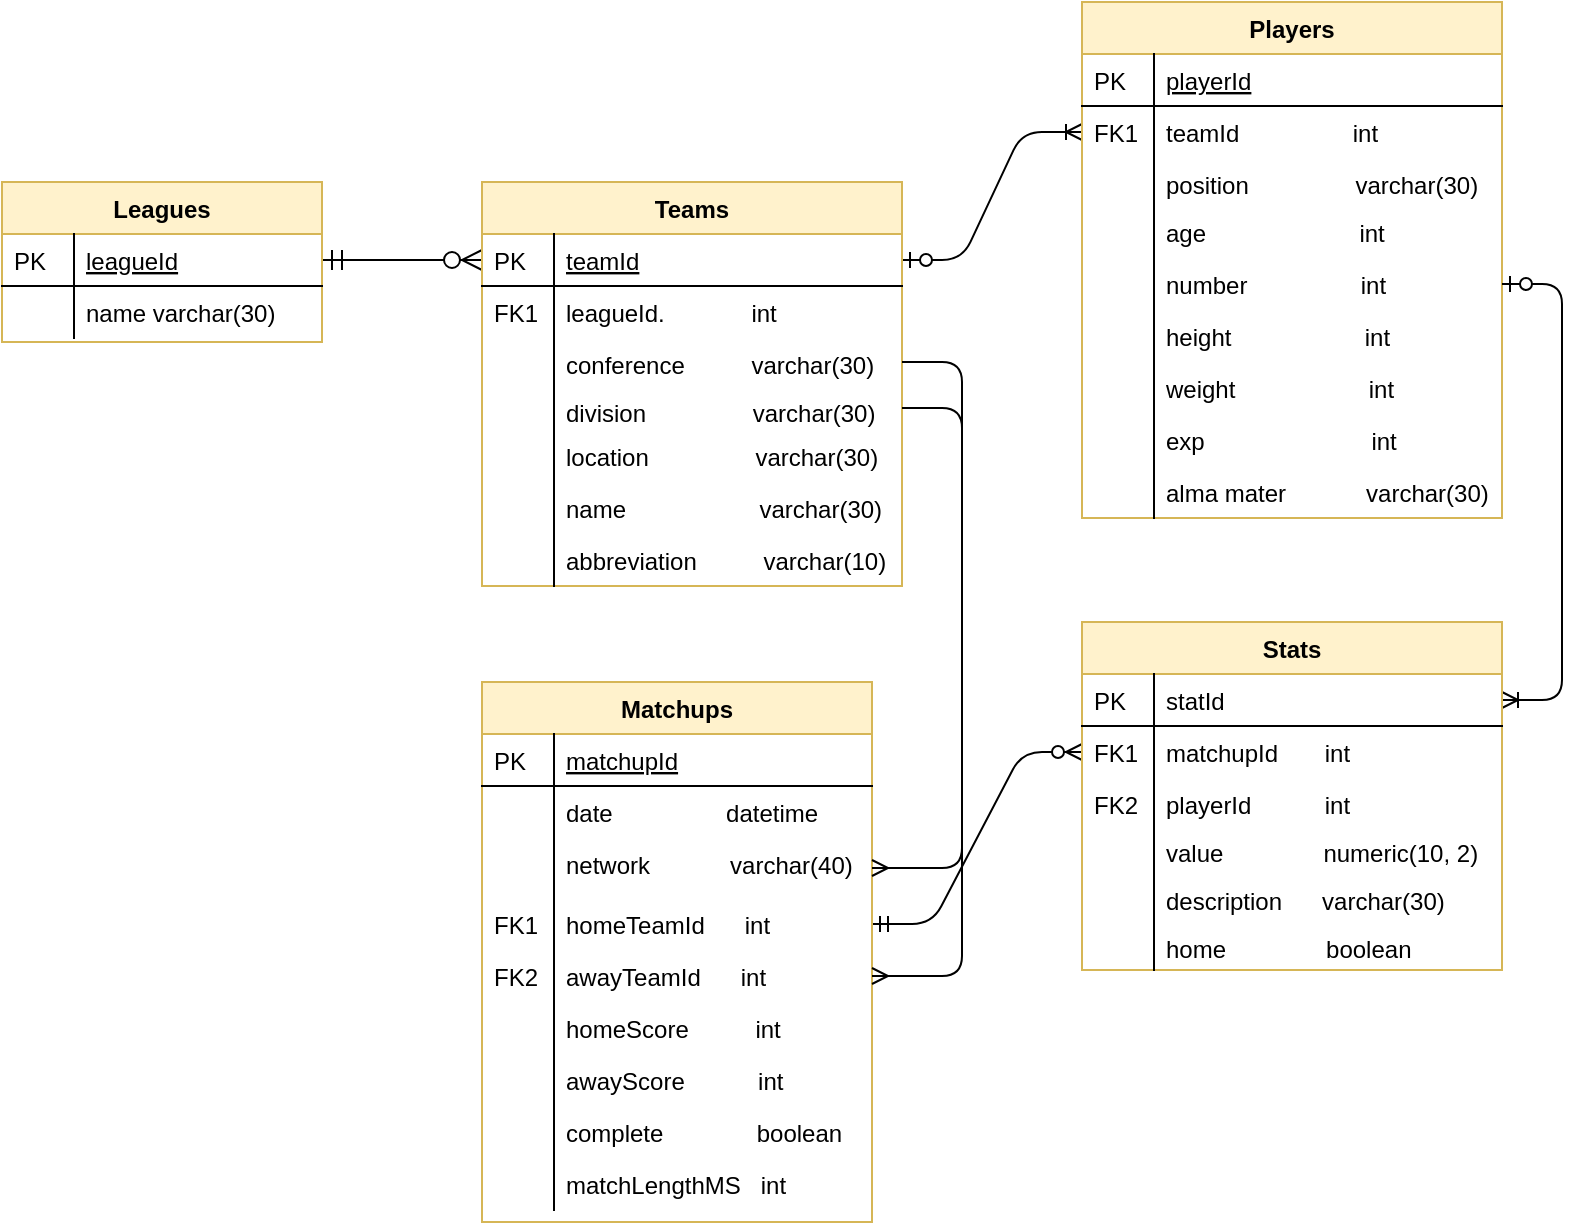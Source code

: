 <mxfile version="13.1.14" type="device"><diagram id="C5RBs43oDa-KdzZeNtuy" name="nfl_schedule"><mxGraphModel dx="1072" dy="464" grid="1" gridSize="10" guides="1" tooltips="1" connect="1" arrows="1" fold="1" page="1" pageScale="1" pageWidth="827" pageHeight="1169" math="0" shadow="0"><root><mxCell id="WIyWlLk6GJQsqaUBKTNV-0"/><mxCell id="WIyWlLk6GJQsqaUBKTNV-1" parent="WIyWlLk6GJQsqaUBKTNV-0"/><mxCell id="zkfFHV4jXpPFQw0GAbJ--63" value="" style="edgeStyle=orthogonalEdgeStyle;endArrow=ERzeroToMany;startArrow=ERmandOne;shadow=0;strokeWidth=1;endSize=8;startSize=8;" parent="WIyWlLk6GJQsqaUBKTNV-1" source="zkfFHV4jXpPFQw0GAbJ--52" target="zkfFHV4jXpPFQw0GAbJ--57" edge="1"><mxGeometry width="100" height="100" relative="1" as="geometry"><mxPoint x="310" y="390" as="sourcePoint"/><mxPoint x="410" y="290" as="targetPoint"/></mxGeometry></mxCell><mxCell id="zkfFHV4jXpPFQw0GAbJ--51" value="Leagues" style="swimlane;fontStyle=1;childLayout=stackLayout;horizontal=1;startSize=26;horizontalStack=0;resizeParent=1;resizeLast=0;collapsible=1;marginBottom=0;rounded=0;shadow=0;strokeWidth=1;fillColor=#fff2cc;strokeColor=#d6b656;" parent="WIyWlLk6GJQsqaUBKTNV-1" vertex="1"><mxGeometry x="30" y="120" width="160" height="80" as="geometry"><mxRectangle x="20" y="80" width="160" height="26" as="alternateBounds"/></mxGeometry></mxCell><mxCell id="zkfFHV4jXpPFQw0GAbJ--52" value="leagueId" style="shape=partialRectangle;top=0;left=0;right=0;bottom=1;align=left;verticalAlign=top;fillColor=none;spacingLeft=40;spacingRight=4;overflow=hidden;rotatable=0;points=[[0,0.5],[1,0.5]];portConstraint=eastwest;dropTarget=0;rounded=0;shadow=0;strokeWidth=1;fontStyle=4" parent="zkfFHV4jXpPFQw0GAbJ--51" vertex="1"><mxGeometry y="26" width="160" height="26" as="geometry"/></mxCell><mxCell id="zkfFHV4jXpPFQw0GAbJ--53" value="PK" style="shape=partialRectangle;top=0;left=0;bottom=0;fillColor=none;align=left;verticalAlign=top;spacingLeft=4;spacingRight=4;overflow=hidden;rotatable=0;points=[];portConstraint=eastwest;part=1;" parent="zkfFHV4jXpPFQw0GAbJ--52" vertex="1" connectable="0"><mxGeometry width="36" height="26" as="geometry"/></mxCell><mxCell id="zkfFHV4jXpPFQw0GAbJ--54" value="name varchar(30)" style="shape=partialRectangle;top=0;left=0;right=0;bottom=0;align=left;verticalAlign=top;fillColor=none;spacingLeft=40;spacingRight=4;overflow=hidden;rotatable=0;points=[[0,0.5],[1,0.5]];portConstraint=eastwest;dropTarget=0;rounded=0;shadow=0;strokeWidth=1;" parent="zkfFHV4jXpPFQw0GAbJ--51" vertex="1"><mxGeometry y="52" width="160" height="26" as="geometry"/></mxCell><mxCell id="zkfFHV4jXpPFQw0GAbJ--55" value="" style="shape=partialRectangle;top=0;left=0;bottom=0;fillColor=none;align=left;verticalAlign=top;spacingLeft=4;spacingRight=4;overflow=hidden;rotatable=0;points=[];portConstraint=eastwest;part=1;" parent="zkfFHV4jXpPFQw0GAbJ--54" vertex="1" connectable="0"><mxGeometry width="36" height="26" as="geometry"/></mxCell><mxCell id="HnBGtJcy-gbGyfv7ZcgA-62" value="" style="edgeStyle=entityRelationEdgeStyle;fontSize=12;html=1;endArrow=ERoneToMany;startArrow=ERzeroToOne;entryX=0;entryY=0.5;entryDx=0;entryDy=0;exitX=1;exitY=0.5;exitDx=0;exitDy=0;" parent="WIyWlLk6GJQsqaUBKTNV-1" source="zkfFHV4jXpPFQw0GAbJ--57" target="HnBGtJcy-gbGyfv7ZcgA-21" edge="1"><mxGeometry width="100" height="100" relative="1" as="geometry"><mxPoint x="510" y="130" as="sourcePoint"/><mxPoint x="610" y="30" as="targetPoint"/></mxGeometry></mxCell><mxCell id="HnBGtJcy-gbGyfv7ZcgA-90" value="" style="edgeStyle=entityRelationEdgeStyle;fontSize=12;html=1;endArrow=ERzeroToMany;startArrow=ERmandOne;entryX=0;entryY=0.5;entryDx=0;entryDy=0;" parent="WIyWlLk6GJQsqaUBKTNV-1" source="HnBGtJcy-gbGyfv7ZcgA-31" target="HnBGtJcy-gbGyfv7ZcgA-78" edge="1"><mxGeometry width="100" height="100" relative="1" as="geometry"><mxPoint x="501.5" y="510" as="sourcePoint"/><mxPoint x="590" y="410" as="targetPoint"/></mxGeometry></mxCell><mxCell id="HnBGtJcy-gbGyfv7ZcgA-18" value="Players" style="swimlane;fontStyle=1;childLayout=stackLayout;horizontal=1;startSize=26;horizontalStack=0;resizeParent=1;resizeLast=0;collapsible=1;marginBottom=0;rounded=0;shadow=0;strokeWidth=1;fillColor=#fff2cc;strokeColor=#d6b656;" parent="WIyWlLk6GJQsqaUBKTNV-1" vertex="1"><mxGeometry x="570" y="30" width="210" height="258" as="geometry"><mxRectangle x="260" y="80" width="160" height="26" as="alternateBounds"/></mxGeometry></mxCell><mxCell id="HnBGtJcy-gbGyfv7ZcgA-19" value="playerId" style="shape=partialRectangle;top=0;left=0;right=0;bottom=1;align=left;verticalAlign=top;fillColor=none;spacingLeft=40;spacingRight=4;overflow=hidden;rotatable=0;points=[[0,0.5],[1,0.5]];portConstraint=eastwest;dropTarget=0;rounded=0;shadow=0;strokeWidth=1;fontStyle=4" parent="HnBGtJcy-gbGyfv7ZcgA-18" vertex="1"><mxGeometry y="26" width="210" height="26" as="geometry"/></mxCell><mxCell id="HnBGtJcy-gbGyfv7ZcgA-20" value="PK" style="shape=partialRectangle;top=0;left=0;bottom=0;fillColor=none;align=left;verticalAlign=top;spacingLeft=4;spacingRight=4;overflow=hidden;rotatable=0;points=[];portConstraint=eastwest;part=1;" parent="HnBGtJcy-gbGyfv7ZcgA-19" vertex="1" connectable="0"><mxGeometry width="36" height="26" as="geometry"/></mxCell><mxCell id="HnBGtJcy-gbGyfv7ZcgA-21" value="teamId                 int" style="shape=partialRectangle;top=0;left=0;right=0;bottom=0;align=left;verticalAlign=top;fillColor=none;spacingLeft=40;spacingRight=4;overflow=hidden;rotatable=0;points=[[0,0.5],[1,0.5]];portConstraint=eastwest;dropTarget=0;rounded=0;shadow=0;strokeWidth=1;" parent="HnBGtJcy-gbGyfv7ZcgA-18" vertex="1"><mxGeometry y="52" width="210" height="26" as="geometry"/></mxCell><mxCell id="HnBGtJcy-gbGyfv7ZcgA-22" value="FK1" style="shape=partialRectangle;top=0;left=0;bottom=0;fillColor=none;align=left;verticalAlign=top;spacingLeft=4;spacingRight=4;overflow=hidden;rotatable=0;points=[];portConstraint=eastwest;part=1;" parent="HnBGtJcy-gbGyfv7ZcgA-21" vertex="1" connectable="0"><mxGeometry width="36" height="26" as="geometry"/></mxCell><mxCell id="HnBGtJcy-gbGyfv7ZcgA-23" value="position                varchar(30)" style="shape=partialRectangle;top=0;left=0;right=0;bottom=0;align=left;verticalAlign=top;fillColor=none;spacingLeft=40;spacingRight=4;overflow=hidden;rotatable=0;points=[[0,0.5],[1,0.5]];portConstraint=eastwest;dropTarget=0;rounded=0;shadow=0;strokeWidth=1;" parent="HnBGtJcy-gbGyfv7ZcgA-18" vertex="1"><mxGeometry y="78" width="210" height="24" as="geometry"/></mxCell><mxCell id="HnBGtJcy-gbGyfv7ZcgA-24" value="" style="shape=partialRectangle;top=0;left=0;bottom=0;fillColor=none;align=left;verticalAlign=top;spacingLeft=4;spacingRight=4;overflow=hidden;rotatable=0;points=[];portConstraint=eastwest;part=1;" parent="HnBGtJcy-gbGyfv7ZcgA-23" vertex="1" connectable="0"><mxGeometry width="36" height="24" as="geometry"/></mxCell><mxCell id="HnBGtJcy-gbGyfv7ZcgA-25" value="age                       int" style="shape=partialRectangle;top=0;left=0;right=0;bottom=0;align=left;verticalAlign=top;fillColor=none;spacingLeft=40;spacingRight=4;overflow=hidden;rotatable=0;points=[[0,0.5],[1,0.5]];portConstraint=eastwest;dropTarget=0;rounded=0;shadow=0;strokeWidth=1;" parent="HnBGtJcy-gbGyfv7ZcgA-18" vertex="1"><mxGeometry y="102" width="210" height="26" as="geometry"/></mxCell><mxCell id="HnBGtJcy-gbGyfv7ZcgA-26" value="" style="shape=partialRectangle;top=0;left=0;bottom=0;fillColor=none;align=left;verticalAlign=top;spacingLeft=4;spacingRight=4;overflow=hidden;rotatable=0;points=[];portConstraint=eastwest;part=1;" parent="HnBGtJcy-gbGyfv7ZcgA-25" vertex="1" connectable="0"><mxGeometry width="36" height="26" as="geometry"/></mxCell><mxCell id="HnBGtJcy-gbGyfv7ZcgA-27" value="number                 int" style="shape=partialRectangle;top=0;left=0;right=0;bottom=0;align=left;verticalAlign=top;fillColor=none;spacingLeft=40;spacingRight=4;overflow=hidden;rotatable=0;points=[[0,0.5],[1,0.5]];portConstraint=eastwest;dropTarget=0;rounded=0;shadow=0;strokeWidth=1;" parent="HnBGtJcy-gbGyfv7ZcgA-18" vertex="1"><mxGeometry y="128" width="210" height="26" as="geometry"/></mxCell><mxCell id="HnBGtJcy-gbGyfv7ZcgA-28" value="" style="shape=partialRectangle;top=0;left=0;bottom=0;fillColor=none;align=left;verticalAlign=top;spacingLeft=4;spacingRight=4;overflow=hidden;rotatable=0;points=[];portConstraint=eastwest;part=1;" parent="HnBGtJcy-gbGyfv7ZcgA-27" vertex="1" connectable="0"><mxGeometry width="36" height="26" as="geometry"/></mxCell><mxCell id="HnBGtJcy-gbGyfv7ZcgA-112" value="height                    int" style="shape=partialRectangle;top=0;left=0;right=0;bottom=0;align=left;verticalAlign=top;fillColor=none;spacingLeft=40;spacingRight=4;overflow=hidden;rotatable=0;points=[[0,0.5],[1,0.5]];portConstraint=eastwest;dropTarget=0;rounded=0;shadow=0;strokeWidth=1;" parent="HnBGtJcy-gbGyfv7ZcgA-18" vertex="1"><mxGeometry y="154" width="210" height="26" as="geometry"/></mxCell><mxCell id="HnBGtJcy-gbGyfv7ZcgA-113" value="" style="shape=partialRectangle;top=0;left=0;bottom=0;fillColor=none;align=left;verticalAlign=top;spacingLeft=4;spacingRight=4;overflow=hidden;rotatable=0;points=[];portConstraint=eastwest;part=1;" parent="HnBGtJcy-gbGyfv7ZcgA-112" vertex="1" connectable="0"><mxGeometry width="36" height="26" as="geometry"/></mxCell><mxCell id="HnBGtJcy-gbGyfv7ZcgA-114" value="weight                    int" style="shape=partialRectangle;top=0;left=0;right=0;bottom=0;align=left;verticalAlign=top;fillColor=none;spacingLeft=40;spacingRight=4;overflow=hidden;rotatable=0;points=[[0,0.5],[1,0.5]];portConstraint=eastwest;dropTarget=0;rounded=0;shadow=0;strokeWidth=1;" parent="HnBGtJcy-gbGyfv7ZcgA-18" vertex="1"><mxGeometry y="180" width="210" height="26" as="geometry"/></mxCell><mxCell id="HnBGtJcy-gbGyfv7ZcgA-115" value="" style="shape=partialRectangle;top=0;left=0;bottom=0;fillColor=none;align=left;verticalAlign=top;spacingLeft=4;spacingRight=4;overflow=hidden;rotatable=0;points=[];portConstraint=eastwest;part=1;" parent="HnBGtJcy-gbGyfv7ZcgA-114" vertex="1" connectable="0"><mxGeometry width="36" height="26" as="geometry"/></mxCell><mxCell id="HnBGtJcy-gbGyfv7ZcgA-116" value="exp                         int" style="shape=partialRectangle;top=0;left=0;right=0;bottom=0;align=left;verticalAlign=top;fillColor=none;spacingLeft=40;spacingRight=4;overflow=hidden;rotatable=0;points=[[0,0.5],[1,0.5]];portConstraint=eastwest;dropTarget=0;rounded=0;shadow=0;strokeWidth=1;" parent="HnBGtJcy-gbGyfv7ZcgA-18" vertex="1"><mxGeometry y="206" width="210" height="26" as="geometry"/></mxCell><mxCell id="HnBGtJcy-gbGyfv7ZcgA-117" value="" style="shape=partialRectangle;top=0;left=0;bottom=0;fillColor=none;align=left;verticalAlign=top;spacingLeft=4;spacingRight=4;overflow=hidden;rotatable=0;points=[];portConstraint=eastwest;part=1;" parent="HnBGtJcy-gbGyfv7ZcgA-116" vertex="1" connectable="0"><mxGeometry width="36" height="26" as="geometry"/></mxCell><mxCell id="HnBGtJcy-gbGyfv7ZcgA-118" value="alma mater            varchar(30)" style="shape=partialRectangle;top=0;left=0;right=0;bottom=0;align=left;verticalAlign=top;fillColor=none;spacingLeft=40;spacingRight=4;overflow=hidden;rotatable=0;points=[[0,0.5],[1,0.5]];portConstraint=eastwest;dropTarget=0;rounded=0;shadow=0;strokeWidth=1;" parent="HnBGtJcy-gbGyfv7ZcgA-18" vertex="1"><mxGeometry y="232" width="210" height="26" as="geometry"/></mxCell><mxCell id="HnBGtJcy-gbGyfv7ZcgA-119" value="" style="shape=partialRectangle;top=0;left=0;bottom=0;fillColor=none;align=left;verticalAlign=top;spacingLeft=4;spacingRight=4;overflow=hidden;rotatable=0;points=[];portConstraint=eastwest;part=1;" parent="HnBGtJcy-gbGyfv7ZcgA-118" vertex="1" connectable="0"><mxGeometry width="36" height="26" as="geometry"/></mxCell><mxCell id="HnBGtJcy-gbGyfv7ZcgA-99" value="" style="edgeStyle=entityRelationEdgeStyle;fontSize=12;html=1;endArrow=ERoneToMany;startArrow=ERzeroToOne;" parent="WIyWlLk6GJQsqaUBKTNV-1" source="HnBGtJcy-gbGyfv7ZcgA-27" target="HnBGtJcy-gbGyfv7ZcgA-76" edge="1"><mxGeometry width="100" height="100" relative="1" as="geometry"><mxPoint x="800" y="170" as="sourcePoint"/><mxPoint x="900" y="70" as="targetPoint"/></mxGeometry></mxCell><mxCell id="zkfFHV4jXpPFQw0GAbJ--56" value="Teams" style="swimlane;fontStyle=1;childLayout=stackLayout;horizontal=1;startSize=26;horizontalStack=0;resizeParent=1;resizeLast=0;collapsible=1;marginBottom=0;rounded=0;shadow=0;strokeWidth=1;fillColor=#fff2cc;strokeColor=#d6b656;" parent="WIyWlLk6GJQsqaUBKTNV-1" vertex="1"><mxGeometry x="270" y="120" width="210" height="202" as="geometry"><mxRectangle x="260" y="80" width="160" height="26" as="alternateBounds"/></mxGeometry></mxCell><mxCell id="zkfFHV4jXpPFQw0GAbJ--57" value="teamId" style="shape=partialRectangle;top=0;left=0;right=0;bottom=1;align=left;verticalAlign=top;fillColor=none;spacingLeft=40;spacingRight=4;overflow=hidden;rotatable=0;points=[[0,0.5],[1,0.5]];portConstraint=eastwest;dropTarget=0;rounded=0;shadow=0;strokeWidth=1;fontStyle=4" parent="zkfFHV4jXpPFQw0GAbJ--56" vertex="1"><mxGeometry y="26" width="210" height="26" as="geometry"/></mxCell><mxCell id="zkfFHV4jXpPFQw0GAbJ--58" value="PK" style="shape=partialRectangle;top=0;left=0;bottom=0;fillColor=none;align=left;verticalAlign=top;spacingLeft=4;spacingRight=4;overflow=hidden;rotatable=0;points=[];portConstraint=eastwest;part=1;" parent="zkfFHV4jXpPFQw0GAbJ--57" vertex="1" connectable="0"><mxGeometry width="36" height="26" as="geometry"/></mxCell><mxCell id="zkfFHV4jXpPFQw0GAbJ--59" value="leagueId.             int" style="shape=partialRectangle;top=0;left=0;right=0;bottom=0;align=left;verticalAlign=top;fillColor=none;spacingLeft=40;spacingRight=4;overflow=hidden;rotatable=0;points=[[0,0.5],[1,0.5]];portConstraint=eastwest;dropTarget=0;rounded=0;shadow=0;strokeWidth=1;" parent="zkfFHV4jXpPFQw0GAbJ--56" vertex="1"><mxGeometry y="52" width="210" height="26" as="geometry"/></mxCell><mxCell id="zkfFHV4jXpPFQw0GAbJ--60" value="FK1" style="shape=partialRectangle;top=0;left=0;bottom=0;fillColor=none;align=left;verticalAlign=top;spacingLeft=4;spacingRight=4;overflow=hidden;rotatable=0;points=[];portConstraint=eastwest;part=1;" parent="zkfFHV4jXpPFQw0GAbJ--59" vertex="1" connectable="0"><mxGeometry width="36" height="26" as="geometry"/></mxCell><mxCell id="zkfFHV4jXpPFQw0GAbJ--61" value="conference          varchar(30)&#10;" style="shape=partialRectangle;top=0;left=0;right=0;bottom=0;align=left;verticalAlign=top;fillColor=none;spacingLeft=40;spacingRight=4;overflow=hidden;rotatable=0;points=[[0,0.5],[1,0.5]];portConstraint=eastwest;dropTarget=0;rounded=0;shadow=0;strokeWidth=1;" parent="zkfFHV4jXpPFQw0GAbJ--56" vertex="1"><mxGeometry y="78" width="210" height="24" as="geometry"/></mxCell><mxCell id="zkfFHV4jXpPFQw0GAbJ--62" value="" style="shape=partialRectangle;top=0;left=0;bottom=0;fillColor=none;align=left;verticalAlign=top;spacingLeft=4;spacingRight=4;overflow=hidden;rotatable=0;points=[];portConstraint=eastwest;part=1;" parent="zkfFHV4jXpPFQw0GAbJ--61" vertex="1" connectable="0"><mxGeometry width="36" height="24" as="geometry"/></mxCell><mxCell id="HnBGtJcy-gbGyfv7ZcgA-2" value="division                varchar(30)" style="shape=partialRectangle;top=0;left=0;right=0;bottom=0;align=left;verticalAlign=top;fillColor=none;spacingLeft=40;spacingRight=4;overflow=hidden;rotatable=0;points=[[0,0.5],[1,0.5]];portConstraint=eastwest;dropTarget=0;rounded=0;shadow=0;strokeWidth=1;" parent="zkfFHV4jXpPFQw0GAbJ--56" vertex="1"><mxGeometry y="102" width="210" height="22" as="geometry"/></mxCell><mxCell id="HnBGtJcy-gbGyfv7ZcgA-3" value="" style="shape=partialRectangle;top=0;left=0;bottom=0;fillColor=none;align=left;verticalAlign=top;spacingLeft=4;spacingRight=4;overflow=hidden;rotatable=0;points=[];portConstraint=eastwest;part=1;" parent="HnBGtJcy-gbGyfv7ZcgA-2" vertex="1" connectable="0"><mxGeometry width="36" height="22" as="geometry"/></mxCell><mxCell id="HnBGtJcy-gbGyfv7ZcgA-16" value="location                varchar(30)" style="shape=partialRectangle;top=0;left=0;right=0;bottom=0;align=left;verticalAlign=top;fillColor=none;spacingLeft=40;spacingRight=4;overflow=hidden;rotatable=0;points=[[0,0.5],[1,0.5]];portConstraint=eastwest;dropTarget=0;rounded=0;shadow=0;strokeWidth=1;" parent="zkfFHV4jXpPFQw0GAbJ--56" vertex="1"><mxGeometry y="124" width="210" height="26" as="geometry"/></mxCell><mxCell id="HnBGtJcy-gbGyfv7ZcgA-17" value="" style="shape=partialRectangle;top=0;left=0;bottom=0;fillColor=none;align=left;verticalAlign=top;spacingLeft=4;spacingRight=4;overflow=hidden;rotatable=0;points=[];portConstraint=eastwest;part=1;" parent="HnBGtJcy-gbGyfv7ZcgA-16" vertex="1" connectable="0"><mxGeometry width="36" height="26" as="geometry"/></mxCell><mxCell id="HnBGtJcy-gbGyfv7ZcgA-69" value="name                    varchar(30)" style="shape=partialRectangle;top=0;left=0;right=0;bottom=0;align=left;verticalAlign=top;fillColor=none;spacingLeft=40;spacingRight=4;overflow=hidden;rotatable=0;points=[[0,0.5],[1,0.5]];portConstraint=eastwest;dropTarget=0;rounded=0;shadow=0;strokeWidth=1;" parent="zkfFHV4jXpPFQw0GAbJ--56" vertex="1"><mxGeometry y="150" width="210" height="26" as="geometry"/></mxCell><mxCell id="HnBGtJcy-gbGyfv7ZcgA-70" value="" style="shape=partialRectangle;top=0;left=0;bottom=0;fillColor=none;align=left;verticalAlign=top;spacingLeft=4;spacingRight=4;overflow=hidden;rotatable=0;points=[];portConstraint=eastwest;part=1;" parent="HnBGtJcy-gbGyfv7ZcgA-69" vertex="1" connectable="0"><mxGeometry width="36" height="26" as="geometry"/></mxCell><mxCell id="HnBGtJcy-gbGyfv7ZcgA-71" value="abbreviation          varchar(10)" style="shape=partialRectangle;top=0;left=0;right=0;bottom=0;align=left;verticalAlign=top;fillColor=none;spacingLeft=40;spacingRight=4;overflow=hidden;rotatable=0;points=[[0,0.5],[1,0.5]];portConstraint=eastwest;dropTarget=0;rounded=0;shadow=0;strokeWidth=1;" parent="zkfFHV4jXpPFQw0GAbJ--56" vertex="1"><mxGeometry y="176" width="210" height="26" as="geometry"/></mxCell><mxCell id="HnBGtJcy-gbGyfv7ZcgA-72" value="" style="shape=partialRectangle;top=0;left=0;bottom=0;fillColor=none;align=left;verticalAlign=top;spacingLeft=4;spacingRight=4;overflow=hidden;rotatable=0;points=[];portConstraint=eastwest;part=1;" parent="HnBGtJcy-gbGyfv7ZcgA-71" vertex="1" connectable="0"><mxGeometry width="36" height="26" as="geometry"/></mxCell><mxCell id="HnBGtJcy-gbGyfv7ZcgA-75" value="Stats" style="swimlane;fontStyle=1;childLayout=stackLayout;horizontal=1;startSize=26;horizontalStack=0;resizeParent=1;resizeLast=0;collapsible=1;marginBottom=0;rounded=0;shadow=0;strokeWidth=1;fillColor=#fff2cc;strokeColor=#d6b656;" parent="WIyWlLk6GJQsqaUBKTNV-1" vertex="1"><mxGeometry x="570" y="340" width="210" height="174" as="geometry"><mxRectangle x="260" y="80" width="160" height="26" as="alternateBounds"/></mxGeometry></mxCell><mxCell id="HnBGtJcy-gbGyfv7ZcgA-76" value="statId" style="shape=partialRectangle;top=0;left=0;right=0;bottom=1;align=left;verticalAlign=top;fillColor=none;spacingLeft=40;spacingRight=4;overflow=hidden;rotatable=0;points=[[0,0.5],[1,0.5]];portConstraint=eastwest;dropTarget=0;rounded=0;shadow=0;strokeWidth=1;fontStyle=0" parent="HnBGtJcy-gbGyfv7ZcgA-75" vertex="1"><mxGeometry y="26" width="210" height="26" as="geometry"/></mxCell><mxCell id="HnBGtJcy-gbGyfv7ZcgA-77" value="PK" style="shape=partialRectangle;top=0;left=0;bottom=0;fillColor=none;align=left;verticalAlign=top;spacingLeft=4;spacingRight=4;overflow=hidden;rotatable=0;points=[];portConstraint=eastwest;part=1;" parent="HnBGtJcy-gbGyfv7ZcgA-76" vertex="1" connectable="0"><mxGeometry width="36" height="26" as="geometry"/></mxCell><mxCell id="HnBGtJcy-gbGyfv7ZcgA-78" value="matchupId       int" style="shape=partialRectangle;top=0;left=0;right=0;bottom=0;align=left;verticalAlign=top;fillColor=none;spacingLeft=40;spacingRight=4;overflow=hidden;rotatable=0;points=[[0,0.5],[1,0.5]];portConstraint=eastwest;dropTarget=0;rounded=0;shadow=0;strokeWidth=1;" parent="HnBGtJcy-gbGyfv7ZcgA-75" vertex="1"><mxGeometry y="52" width="210" height="26" as="geometry"/></mxCell><mxCell id="HnBGtJcy-gbGyfv7ZcgA-79" value="FK1" style="shape=partialRectangle;top=0;left=0;bottom=0;fillColor=none;align=left;verticalAlign=top;spacingLeft=4;spacingRight=4;overflow=hidden;rotatable=0;points=[];portConstraint=eastwest;part=1;" parent="HnBGtJcy-gbGyfv7ZcgA-78" vertex="1" connectable="0"><mxGeometry width="36" height="26" as="geometry"/></mxCell><mxCell id="HnBGtJcy-gbGyfv7ZcgA-80" value="playerId           int" style="shape=partialRectangle;top=0;left=0;right=0;bottom=0;align=left;verticalAlign=top;fillColor=none;spacingLeft=40;spacingRight=4;overflow=hidden;rotatable=0;points=[[0,0.5],[1,0.5]];portConstraint=eastwest;dropTarget=0;rounded=0;shadow=0;strokeWidth=1;" parent="HnBGtJcy-gbGyfv7ZcgA-75" vertex="1"><mxGeometry y="78" width="210" height="24" as="geometry"/></mxCell><mxCell id="HnBGtJcy-gbGyfv7ZcgA-81" value="FK2" style="shape=partialRectangle;top=0;left=0;bottom=0;fillColor=none;align=left;verticalAlign=top;spacingLeft=4;spacingRight=4;overflow=hidden;rotatable=0;points=[];portConstraint=eastwest;part=1;" parent="HnBGtJcy-gbGyfv7ZcgA-80" vertex="1" connectable="0"><mxGeometry width="36" height="24" as="geometry"/></mxCell><mxCell id="HnBGtJcy-gbGyfv7ZcgA-94" value="value               numeric(10, 2)" style="shape=partialRectangle;top=0;left=0;right=0;bottom=0;align=left;verticalAlign=top;fillColor=none;spacingLeft=40;spacingRight=4;overflow=hidden;rotatable=0;points=[[0,0.5],[1,0.5]];portConstraint=eastwest;dropTarget=0;rounded=0;shadow=0;strokeWidth=1;" parent="HnBGtJcy-gbGyfv7ZcgA-75" vertex="1"><mxGeometry y="102" width="210" height="24" as="geometry"/></mxCell><mxCell id="HnBGtJcy-gbGyfv7ZcgA-95" value="" style="shape=partialRectangle;top=0;left=0;bottom=0;fillColor=none;align=left;verticalAlign=top;spacingLeft=4;spacingRight=4;overflow=hidden;rotatable=0;points=[];portConstraint=eastwest;part=1;" parent="HnBGtJcy-gbGyfv7ZcgA-94" vertex="1" connectable="0"><mxGeometry width="36" height="24" as="geometry"/></mxCell><mxCell id="HnBGtJcy-gbGyfv7ZcgA-96" value="description      varchar(30)" style="shape=partialRectangle;top=0;left=0;right=0;bottom=0;align=left;verticalAlign=top;fillColor=none;spacingLeft=40;spacingRight=4;overflow=hidden;rotatable=0;points=[[0,0.5],[1,0.5]];portConstraint=eastwest;dropTarget=0;rounded=0;shadow=0;strokeWidth=1;" parent="HnBGtJcy-gbGyfv7ZcgA-75" vertex="1"><mxGeometry y="126" width="210" height="24" as="geometry"/></mxCell><mxCell id="HnBGtJcy-gbGyfv7ZcgA-97" value="" style="shape=partialRectangle;top=0;left=0;bottom=0;fillColor=none;align=left;verticalAlign=top;spacingLeft=4;spacingRight=4;overflow=hidden;rotatable=0;points=[];portConstraint=eastwest;part=1;" parent="HnBGtJcy-gbGyfv7ZcgA-96" vertex="1" connectable="0"><mxGeometry width="36" height="24" as="geometry"/></mxCell><mxCell id="HnBGtJcy-gbGyfv7ZcgA-140" value="home               boolean" style="shape=partialRectangle;top=0;left=0;right=0;bottom=0;align=left;verticalAlign=top;fillColor=none;spacingLeft=40;spacingRight=4;overflow=hidden;rotatable=0;points=[[0,0.5],[1,0.5]];portConstraint=eastwest;dropTarget=0;rounded=0;shadow=0;strokeWidth=1;" parent="HnBGtJcy-gbGyfv7ZcgA-75" vertex="1"><mxGeometry y="150" width="210" height="24" as="geometry"/></mxCell><mxCell id="HnBGtJcy-gbGyfv7ZcgA-141" value="" style="shape=partialRectangle;top=0;left=0;bottom=0;fillColor=none;align=left;verticalAlign=top;spacingLeft=4;spacingRight=4;overflow=hidden;rotatable=0;points=[];portConstraint=eastwest;part=1;" parent="HnBGtJcy-gbGyfv7ZcgA-140" vertex="1" connectable="0"><mxGeometry width="36" height="24" as="geometry"/></mxCell><mxCell id="zkfFHV4jXpPFQw0GAbJ--64" value="Matchups" style="swimlane;fontStyle=1;childLayout=stackLayout;horizontal=1;startSize=26;horizontalStack=0;resizeParent=1;resizeLast=0;collapsible=1;marginBottom=0;rounded=0;shadow=0;strokeWidth=1;fillColor=#fff2cc;strokeColor=#d6b656;" parent="WIyWlLk6GJQsqaUBKTNV-1" vertex="1"><mxGeometry x="270" y="370" width="195" height="270" as="geometry"><mxRectangle x="260" y="270" width="160" height="26" as="alternateBounds"/></mxGeometry></mxCell><mxCell id="zkfFHV4jXpPFQw0GAbJ--65" value="matchupId" style="shape=partialRectangle;top=0;left=0;right=0;bottom=1;align=left;verticalAlign=top;fillColor=none;spacingLeft=40;spacingRight=4;overflow=hidden;rotatable=0;points=[[0,0.5],[1,0.5]];portConstraint=eastwest;dropTarget=0;rounded=0;shadow=0;strokeWidth=1;fontStyle=4" parent="zkfFHV4jXpPFQw0GAbJ--64" vertex="1"><mxGeometry y="26" width="195" height="26" as="geometry"/></mxCell><mxCell id="zkfFHV4jXpPFQw0GAbJ--66" value="PK" style="shape=partialRectangle;top=0;left=0;bottom=0;fillColor=none;align=left;verticalAlign=top;spacingLeft=4;spacingRight=4;overflow=hidden;rotatable=0;points=[];portConstraint=eastwest;part=1;" parent="zkfFHV4jXpPFQw0GAbJ--65" vertex="1" connectable="0"><mxGeometry width="36" height="26" as="geometry"/></mxCell><mxCell id="zkfFHV4jXpPFQw0GAbJ--69" value="date                 datetime" style="shape=partialRectangle;top=0;left=0;right=0;bottom=0;align=left;verticalAlign=top;fillColor=none;spacingLeft=40;spacingRight=4;overflow=hidden;rotatable=0;points=[[0,0.5],[1,0.5]];portConstraint=eastwest;dropTarget=0;rounded=0;shadow=0;strokeWidth=1;" parent="zkfFHV4jXpPFQw0GAbJ--64" vertex="1"><mxGeometry y="52" width="195" height="26" as="geometry"/></mxCell><mxCell id="zkfFHV4jXpPFQw0GAbJ--70" value="" style="shape=partialRectangle;top=0;left=0;bottom=0;fillColor=none;align=left;verticalAlign=top;spacingLeft=4;spacingRight=4;overflow=hidden;rotatable=0;points=[];portConstraint=eastwest;part=1;" parent="zkfFHV4jXpPFQw0GAbJ--69" vertex="1" connectable="0"><mxGeometry width="36" height="26" as="geometry"/></mxCell><mxCell id="HnBGtJcy-gbGyfv7ZcgA-29" value="network            varchar(40)" style="shape=partialRectangle;top=0;left=0;right=0;bottom=0;align=left;verticalAlign=top;fillColor=none;spacingLeft=40;spacingRight=4;overflow=hidden;rotatable=0;points=[[0,0.5],[1,0.5]];portConstraint=eastwest;dropTarget=0;rounded=0;shadow=0;strokeWidth=1;" parent="zkfFHV4jXpPFQw0GAbJ--64" vertex="1"><mxGeometry y="78" width="195" height="30" as="geometry"/></mxCell><mxCell id="HnBGtJcy-gbGyfv7ZcgA-30" value="" style="shape=partialRectangle;top=0;left=0;bottom=0;fillColor=none;align=left;verticalAlign=top;spacingLeft=4;spacingRight=4;overflow=hidden;rotatable=0;points=[];portConstraint=eastwest;part=1;" parent="HnBGtJcy-gbGyfv7ZcgA-29" vertex="1" connectable="0"><mxGeometry width="36" height="30.0" as="geometry"/></mxCell><mxCell id="HnBGtJcy-gbGyfv7ZcgA-31" value="homeTeamId      int" style="shape=partialRectangle;top=0;left=0;right=0;bottom=0;align=left;verticalAlign=top;fillColor=none;spacingLeft=40;spacingRight=4;overflow=hidden;rotatable=0;points=[[0,0.5],[1,0.5]];portConstraint=eastwest;dropTarget=0;rounded=0;shadow=0;strokeWidth=1;" parent="zkfFHV4jXpPFQw0GAbJ--64" vertex="1"><mxGeometry y="108" width="195" height="26" as="geometry"/></mxCell><mxCell id="HnBGtJcy-gbGyfv7ZcgA-32" value="FK1" style="shape=partialRectangle;top=0;left=0;bottom=0;fillColor=none;align=left;verticalAlign=top;spacingLeft=4;spacingRight=4;overflow=hidden;rotatable=0;points=[];portConstraint=eastwest;part=1;" parent="HnBGtJcy-gbGyfv7ZcgA-31" vertex="1" connectable="0"><mxGeometry width="36" height="26" as="geometry"/></mxCell><mxCell id="HnBGtJcy-gbGyfv7ZcgA-33" value="awayTeamId      int" style="shape=partialRectangle;top=0;left=0;right=0;bottom=0;align=left;verticalAlign=top;fillColor=none;spacingLeft=40;spacingRight=4;overflow=hidden;rotatable=0;points=[[0,0.5],[1,0.5]];portConstraint=eastwest;dropTarget=0;rounded=0;shadow=0;strokeWidth=1;" parent="zkfFHV4jXpPFQw0GAbJ--64" vertex="1"><mxGeometry y="134" width="195" height="26" as="geometry"/></mxCell><mxCell id="HnBGtJcy-gbGyfv7ZcgA-34" value="FK2" style="shape=partialRectangle;top=0;left=0;bottom=0;fillColor=none;align=left;verticalAlign=top;spacingLeft=4;spacingRight=4;overflow=hidden;rotatable=0;points=[];portConstraint=eastwest;part=1;" parent="HnBGtJcy-gbGyfv7ZcgA-33" vertex="1" connectable="0"><mxGeometry width="36" height="26" as="geometry"/></mxCell><mxCell id="HnBGtJcy-gbGyfv7ZcgA-63" value="homeScore          int" style="shape=partialRectangle;top=0;left=0;right=0;bottom=0;align=left;verticalAlign=top;fillColor=none;spacingLeft=40;spacingRight=4;overflow=hidden;rotatable=0;points=[[0,0.5],[1,0.5]];portConstraint=eastwest;dropTarget=0;rounded=0;shadow=0;strokeWidth=1;" parent="zkfFHV4jXpPFQw0GAbJ--64" vertex="1"><mxGeometry y="160" width="195" height="26" as="geometry"/></mxCell><mxCell id="HnBGtJcy-gbGyfv7ZcgA-64" value="" style="shape=partialRectangle;top=0;left=0;bottom=0;fillColor=none;align=left;verticalAlign=top;spacingLeft=4;spacingRight=4;overflow=hidden;rotatable=0;points=[];portConstraint=eastwest;part=1;" parent="HnBGtJcy-gbGyfv7ZcgA-63" vertex="1" connectable="0"><mxGeometry width="36" height="26" as="geometry"/></mxCell><mxCell id="HnBGtJcy-gbGyfv7ZcgA-65" value="awayScore           int" style="shape=partialRectangle;top=0;left=0;right=0;bottom=0;align=left;verticalAlign=top;fillColor=none;spacingLeft=40;spacingRight=4;overflow=hidden;rotatable=0;points=[[0,0.5],[1,0.5]];portConstraint=eastwest;dropTarget=0;rounded=0;shadow=0;strokeWidth=1;" parent="zkfFHV4jXpPFQw0GAbJ--64" vertex="1"><mxGeometry y="186" width="195" height="26" as="geometry"/></mxCell><mxCell id="HnBGtJcy-gbGyfv7ZcgA-66" value="" style="shape=partialRectangle;top=0;left=0;bottom=0;fillColor=none;align=left;verticalAlign=top;spacingLeft=4;spacingRight=4;overflow=hidden;rotatable=0;points=[];portConstraint=eastwest;part=1;" parent="HnBGtJcy-gbGyfv7ZcgA-65" vertex="1" connectable="0"><mxGeometry width="36" height="26" as="geometry"/></mxCell><mxCell id="HnBGtJcy-gbGyfv7ZcgA-67" value="complete              boolean" style="shape=partialRectangle;top=0;left=0;right=0;bottom=0;align=left;verticalAlign=top;fillColor=none;spacingLeft=40;spacingRight=4;overflow=hidden;rotatable=0;points=[[0,0.5],[1,0.5]];portConstraint=eastwest;dropTarget=0;rounded=0;shadow=0;strokeWidth=1;" parent="zkfFHV4jXpPFQw0GAbJ--64" vertex="1"><mxGeometry y="212" width="195" height="26" as="geometry"/></mxCell><mxCell id="HnBGtJcy-gbGyfv7ZcgA-68" value="" style="shape=partialRectangle;top=0;left=0;bottom=0;fillColor=none;align=left;verticalAlign=top;spacingLeft=4;spacingRight=4;overflow=hidden;rotatable=0;points=[];portConstraint=eastwest;part=1;" parent="HnBGtJcy-gbGyfv7ZcgA-67" vertex="1" connectable="0"><mxGeometry width="36" height="26" as="geometry"/></mxCell><mxCell id="HnBGtJcy-gbGyfv7ZcgA-73" value="matchLengthMS   int" style="shape=partialRectangle;top=0;left=0;right=0;bottom=0;align=left;verticalAlign=top;fillColor=none;spacingLeft=40;spacingRight=4;overflow=hidden;rotatable=0;points=[[0,0.5],[1,0.5]];portConstraint=eastwest;dropTarget=0;rounded=0;shadow=0;strokeWidth=1;" parent="zkfFHV4jXpPFQw0GAbJ--64" vertex="1"><mxGeometry y="238" width="195" height="26" as="geometry"/></mxCell><mxCell id="HnBGtJcy-gbGyfv7ZcgA-74" value="" style="shape=partialRectangle;top=0;left=0;bottom=0;fillColor=none;align=left;verticalAlign=top;spacingLeft=4;spacingRight=4;overflow=hidden;rotatable=0;points=[];portConstraint=eastwest;part=1;" parent="HnBGtJcy-gbGyfv7ZcgA-73" vertex="1" connectable="0"><mxGeometry width="36" height="26" as="geometry"/></mxCell><mxCell id="HnBGtJcy-gbGyfv7ZcgA-104" value="" style="edgeStyle=entityRelationEdgeStyle;fontSize=12;html=1;endArrow=ERmany;" parent="WIyWlLk6GJQsqaUBKTNV-1" source="HnBGtJcy-gbGyfv7ZcgA-2" target="HnBGtJcy-gbGyfv7ZcgA-29" edge="1"><mxGeometry width="100" height="100" relative="1" as="geometry"><mxPoint x="502.5" y="530" as="sourcePoint"/><mxPoint x="480" y="211" as="targetPoint"/></mxGeometry></mxCell><mxCell id="HnBGtJcy-gbGyfv7ZcgA-109" value="" style="edgeStyle=entityRelationEdgeStyle;fontSize=12;html=1;endArrow=ERmany;" parent="WIyWlLk6GJQsqaUBKTNV-1" source="zkfFHV4jXpPFQw0GAbJ--61" target="HnBGtJcy-gbGyfv7ZcgA-33" edge="1"><mxGeometry width="100" height="100" relative="1" as="geometry"><mxPoint x="502.5" y="559" as="sourcePoint"/><mxPoint x="510" y="240" as="targetPoint"/></mxGeometry></mxCell></root></mxGraphModel></diagram></mxfile>